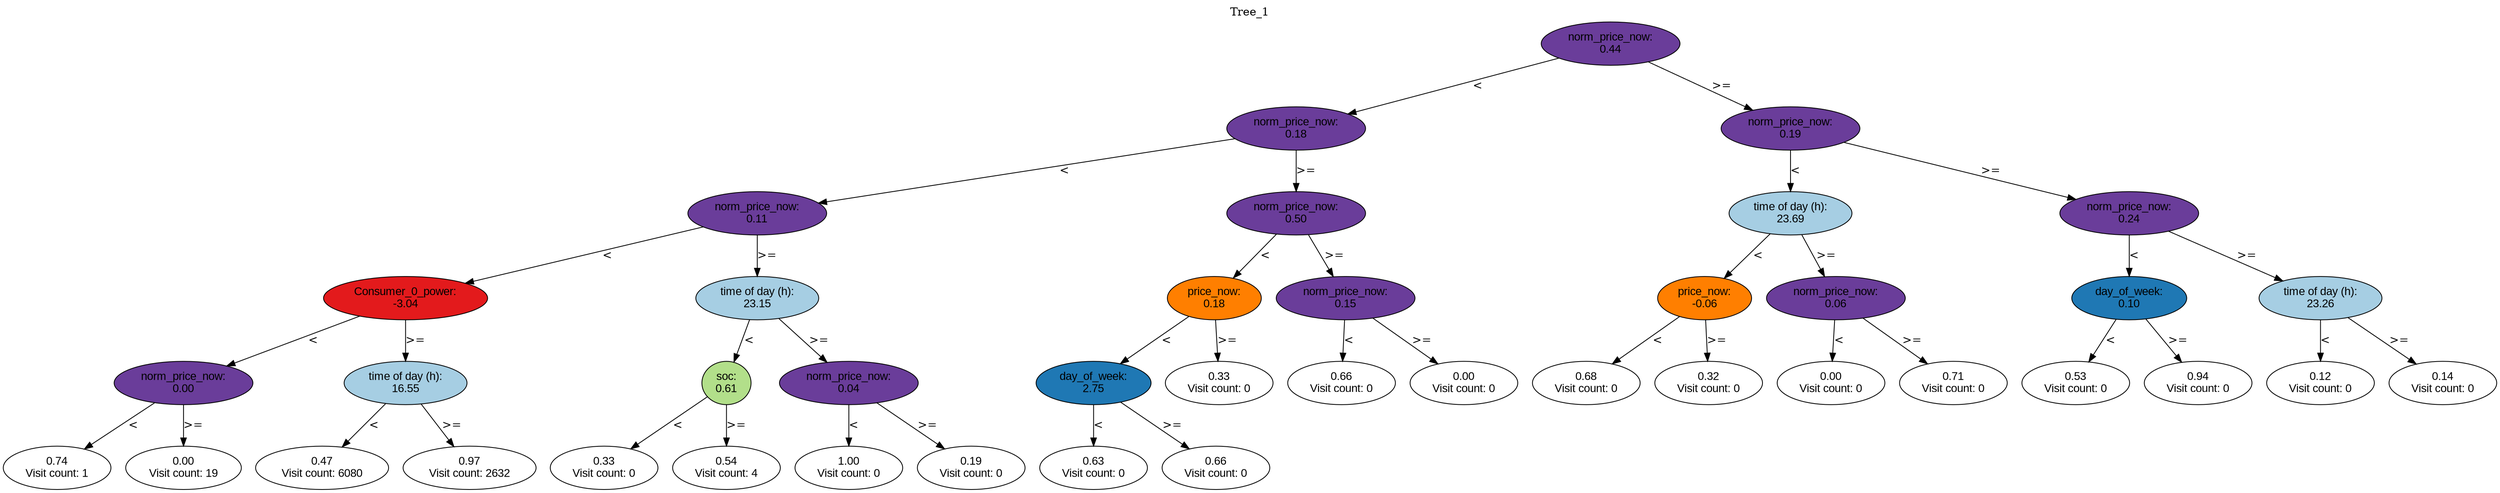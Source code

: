 digraph BST {
    node [fontname="Arial" style=filled colorscheme=paired12];
    0 [ label = "norm_price_now:
0.44" fillcolor=10];
    1 [ label = "norm_price_now:
0.18" fillcolor=10];
    2 [ label = "norm_price_now:
0.11" fillcolor=10];
    3 [ label = "Consumer_0_power:
-3.04" fillcolor=6];
    4 [ label = "norm_price_now:
0.00" fillcolor=10];
    5 [ label = "0.74
Visit count: 1" fillcolor=white];
    6 [ label = "0.00
Visit count: 19" fillcolor=white];
    7 [ label = "time of day (h):
16.55" fillcolor=1];
    8 [ label = "0.47
Visit count: 6080" fillcolor=white];
    9 [ label = "0.97
Visit count: 2632" fillcolor=white];
    10 [ label = "time of day (h):
23.15" fillcolor=1];
    11 [ label = "soc:
0.61" fillcolor=3];
    12 [ label = "0.33
Visit count: 0" fillcolor=white];
    13 [ label = "0.54
Visit count: 4" fillcolor=white];
    14 [ label = "norm_price_now:
0.04" fillcolor=10];
    15 [ label = "1.00
Visit count: 0" fillcolor=white];
    16 [ label = "0.19
Visit count: 0" fillcolor=white];
    17 [ label = "norm_price_now:
0.50" fillcolor=10];
    18 [ label = "price_now:
0.18" fillcolor=8];
    19 [ label = "day_of_week:
2.75" fillcolor=2];
    20 [ label = "0.63
Visit count: 0" fillcolor=white];
    21 [ label = "0.66
Visit count: 0" fillcolor=white];
    22 [ label = "0.33
Visit count: 0" fillcolor=white];
    23 [ label = "norm_price_now:
0.15" fillcolor=10];
    24 [ label = "0.66
Visit count: 0" fillcolor=white];
    25 [ label = "0.00
Visit count: 0" fillcolor=white];
    26 [ label = "norm_price_now:
0.19" fillcolor=10];
    27 [ label = "time of day (h):
23.69" fillcolor=1];
    28 [ label = "price_now:
-0.06" fillcolor=8];
    29 [ label = "0.68
Visit count: 0" fillcolor=white];
    30 [ label = "0.32
Visit count: 0" fillcolor=white];
    31 [ label = "norm_price_now:
0.06" fillcolor=10];
    32 [ label = "0.00
Visit count: 0" fillcolor=white];
    33 [ label = "0.71
Visit count: 0" fillcolor=white];
    34 [ label = "norm_price_now:
0.24" fillcolor=10];
    35 [ label = "day_of_week:
0.10" fillcolor=2];
    36 [ label = "0.53
Visit count: 0" fillcolor=white];
    37 [ label = "0.94
Visit count: 0" fillcolor=white];
    38 [ label = "time of day (h):
23.26" fillcolor=1];
    39 [ label = "0.12
Visit count: 0" fillcolor=white];
    40 [ label = "0.14
Visit count: 0" fillcolor=white];

    0  -> 1[ label = "<"];
    0  -> 26[ label = ">="];
    1  -> 2[ label = "<"];
    1  -> 17[ label = ">="];
    2  -> 3[ label = "<"];
    2  -> 10[ label = ">="];
    3  -> 4[ label = "<"];
    3  -> 7[ label = ">="];
    4  -> 5[ label = "<"];
    4  -> 6[ label = ">="];
    7  -> 8[ label = "<"];
    7  -> 9[ label = ">="];
    10  -> 11[ label = "<"];
    10  -> 14[ label = ">="];
    11  -> 12[ label = "<"];
    11  -> 13[ label = ">="];
    14  -> 15[ label = "<"];
    14  -> 16[ label = ">="];
    17  -> 18[ label = "<"];
    17  -> 23[ label = ">="];
    18  -> 19[ label = "<"];
    18  -> 22[ label = ">="];
    19  -> 20[ label = "<"];
    19  -> 21[ label = ">="];
    23  -> 24[ label = "<"];
    23  -> 25[ label = ">="];
    26  -> 27[ label = "<"];
    26  -> 34[ label = ">="];
    27  -> 28[ label = "<"];
    27  -> 31[ label = ">="];
    28  -> 29[ label = "<"];
    28  -> 30[ label = ">="];
    31  -> 32[ label = "<"];
    31  -> 33[ label = ">="];
    34  -> 35[ label = "<"];
    34  -> 38[ label = ">="];
    35  -> 36[ label = "<"];
    35  -> 37[ label = ">="];
    38  -> 39[ label = "<"];
    38  -> 40[ label = ">="];

    labelloc="t";
    label="Tree_1";
}